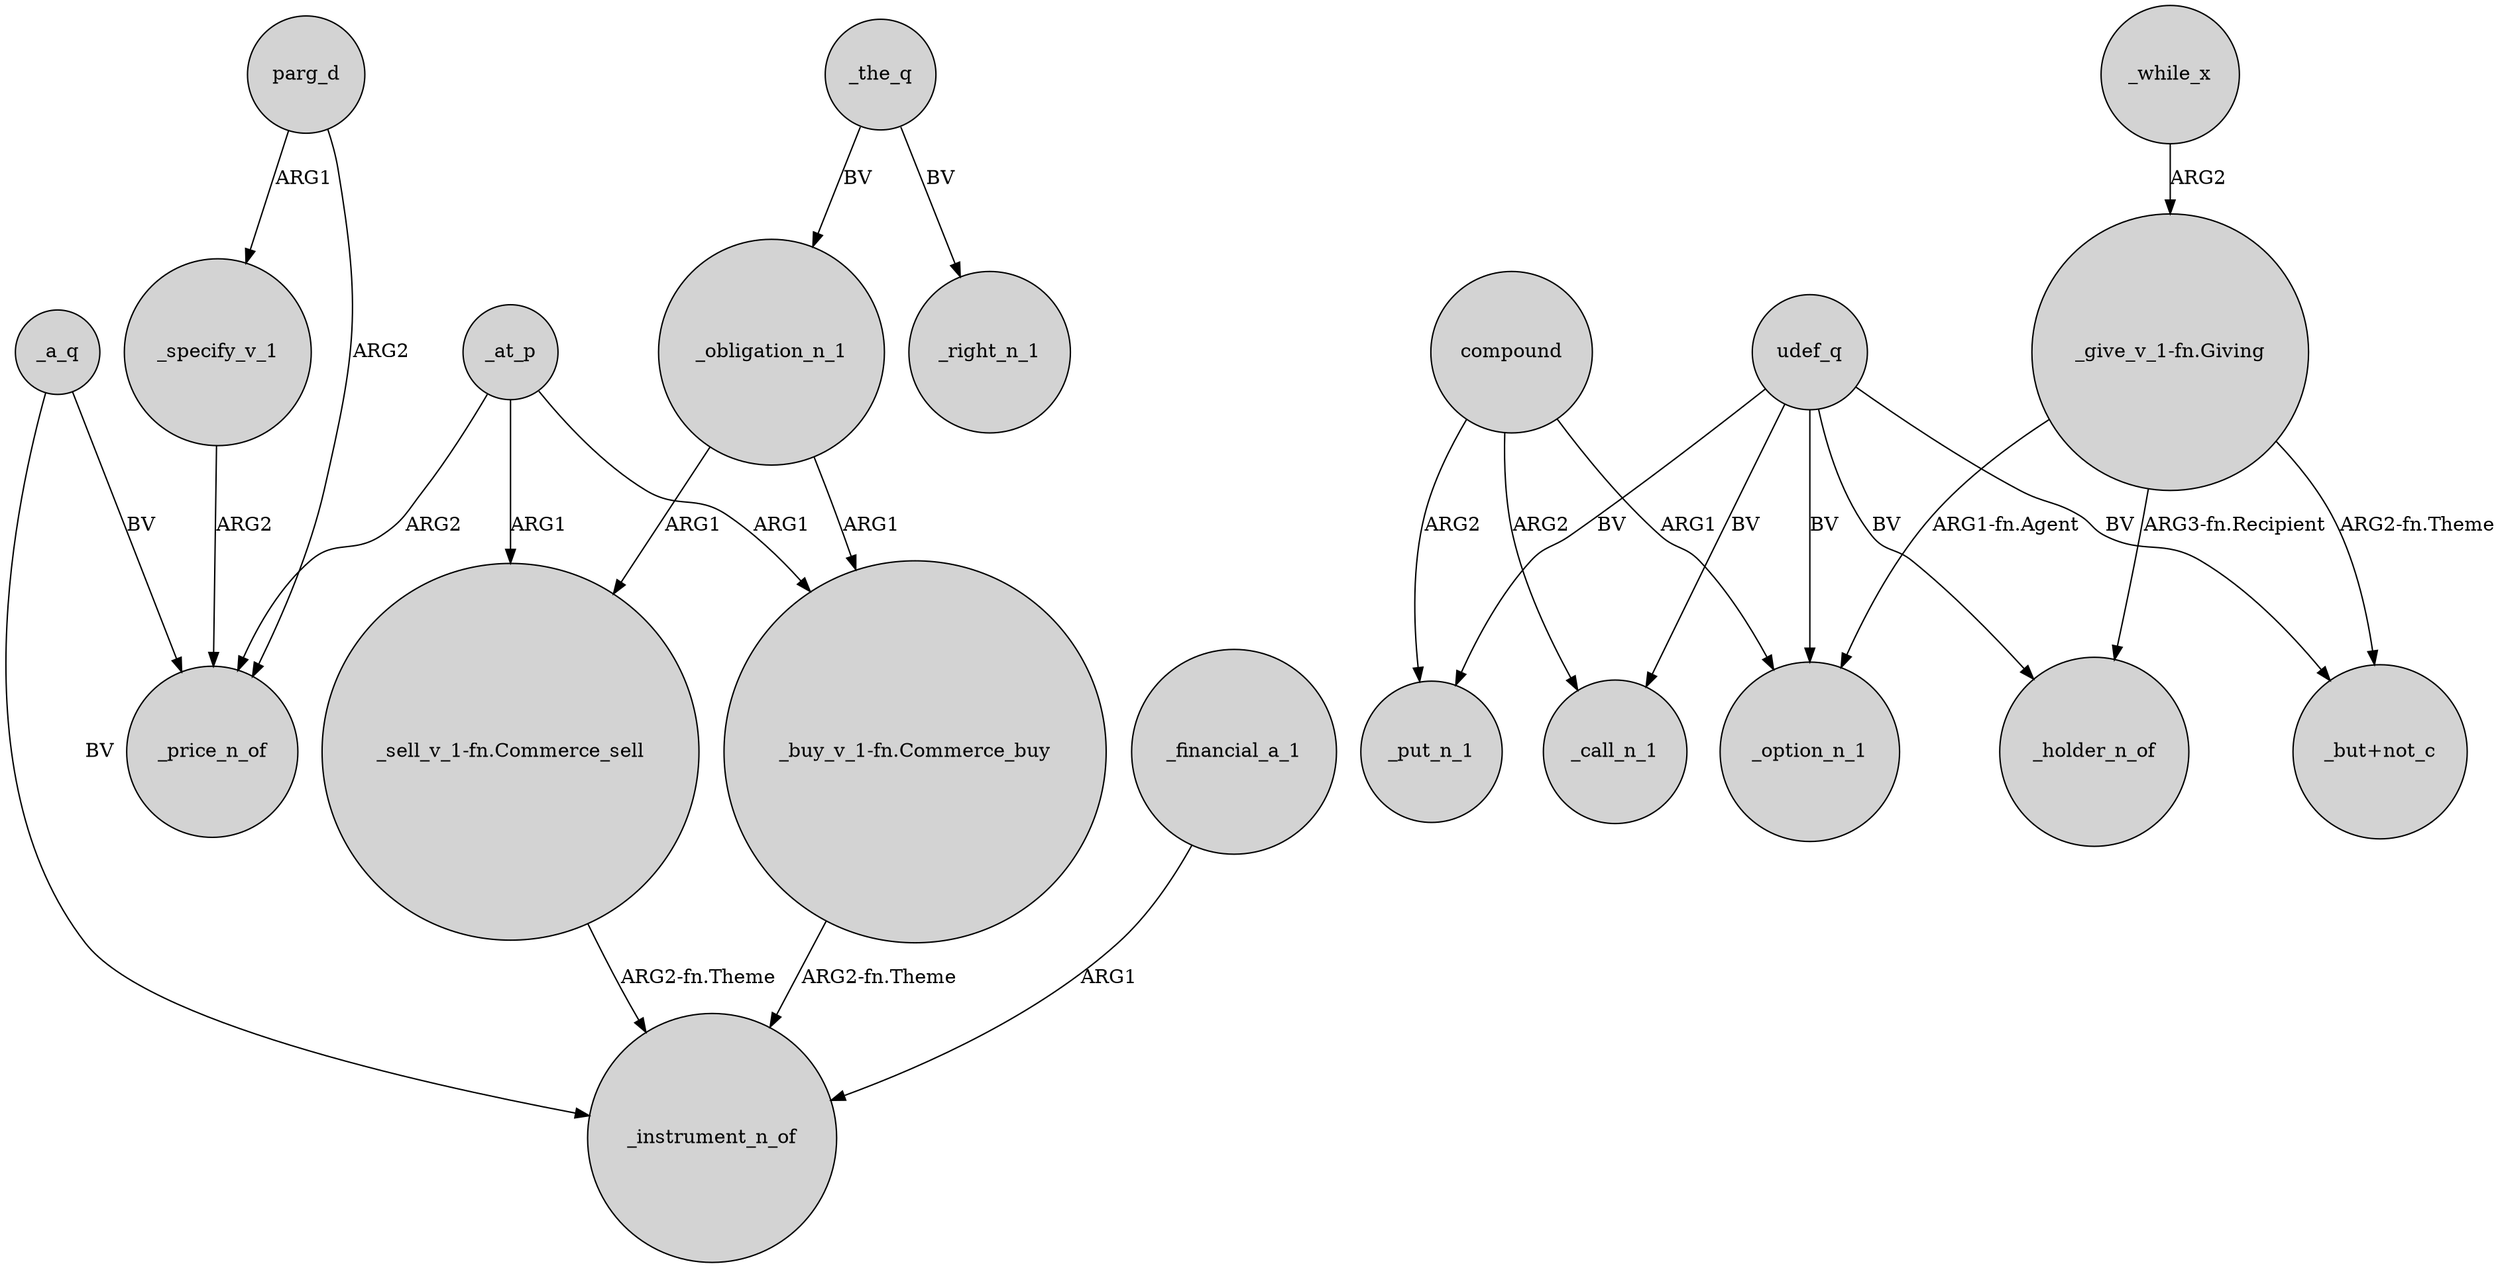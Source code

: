 digraph {
	node [shape=circle style=filled]
	_obligation_n_1 -> "_buy_v_1-fn.Commerce_buy" [label=ARG1]
	_a_q -> _instrument_n_of [label=BV]
	_specify_v_1 -> _price_n_of [label=ARG2]
	udef_q -> _option_n_1 [label=BV]
	compound -> _put_n_1 [label=ARG2]
	_at_p -> "_buy_v_1-fn.Commerce_buy" [label=ARG1]
	_obligation_n_1 -> "_sell_v_1-fn.Commerce_sell" [label=ARG1]
	udef_q -> "_but+not_c" [label=BV]
	parg_d -> _specify_v_1 [label=ARG1]
	compound -> _option_n_1 [label=ARG1]
	"_buy_v_1-fn.Commerce_buy" -> _instrument_n_of [label="ARG2-fn.Theme"]
	"_give_v_1-fn.Giving" -> _option_n_1 [label="ARG1-fn.Agent"]
	"_give_v_1-fn.Giving" -> "_but+not_c" [label="ARG2-fn.Theme"]
	_the_q -> _obligation_n_1 [label=BV]
	_financial_a_1 -> _instrument_n_of [label=ARG1]
	"_sell_v_1-fn.Commerce_sell" -> _instrument_n_of [label="ARG2-fn.Theme"]
	udef_q -> _holder_n_of [label=BV]
	"_give_v_1-fn.Giving" -> _holder_n_of [label="ARG3-fn.Recipient"]
	_the_q -> _right_n_1 [label=BV]
	parg_d -> _price_n_of [label=ARG2]
	_while_x -> "_give_v_1-fn.Giving" [label=ARG2]
	_at_p -> _price_n_of [label=ARG2]
	_a_q -> _price_n_of [label=BV]
	_at_p -> "_sell_v_1-fn.Commerce_sell" [label=ARG1]
	udef_q -> _put_n_1 [label=BV]
	compound -> _call_n_1 [label=ARG2]
	udef_q -> _call_n_1 [label=BV]
}
